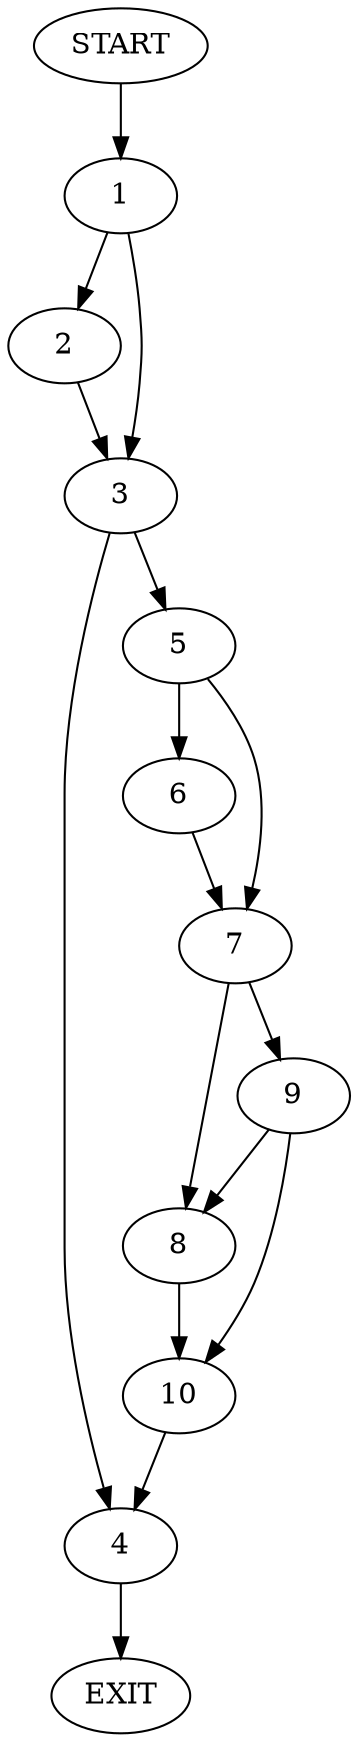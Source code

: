 digraph {
0 [label="START"]
11 [label="EXIT"]
0 -> 1
1 -> 2
1 -> 3
3 -> 4
3 -> 5
2 -> 3
5 -> 6
5 -> 7
4 -> 11
6 -> 7
7 -> 8
7 -> 9
8 -> 10
9 -> 10
9 -> 8
10 -> 4
}
